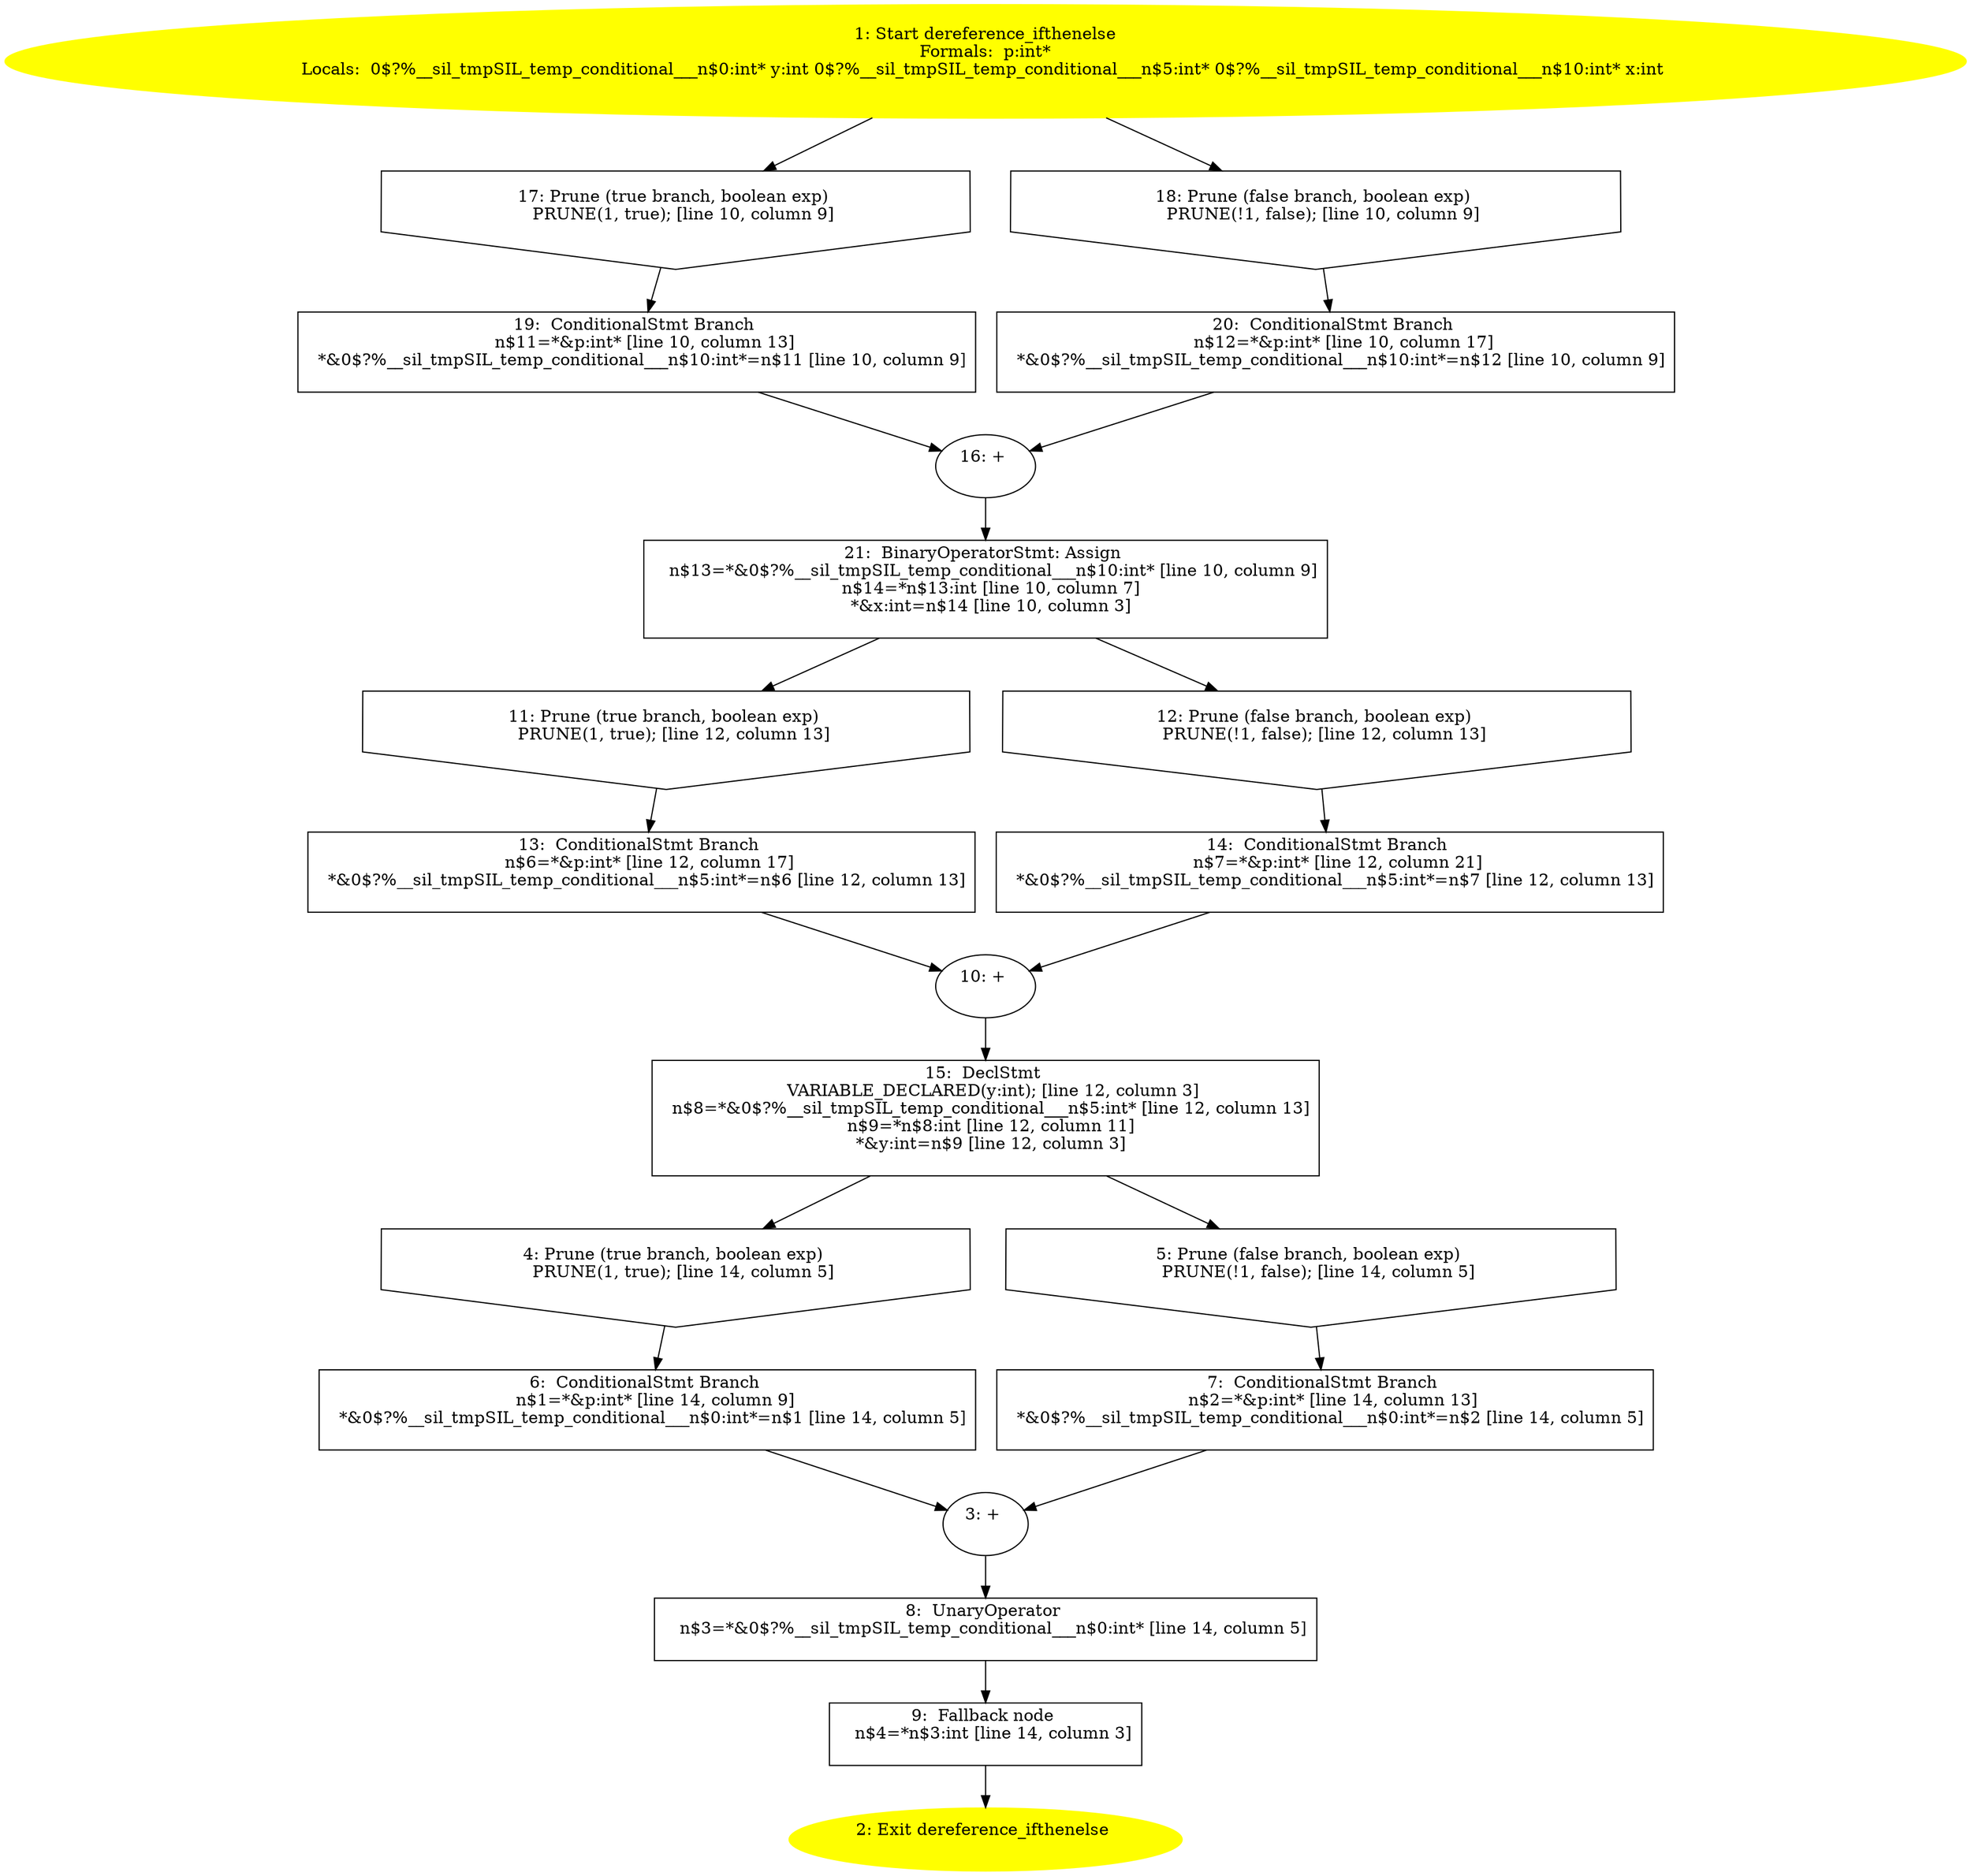 /* @generated */
digraph cfg {
"dereference_ifthenelse.aa3447116ff03cffc729c06c91821cdc_1" [label="1: Start dereference_ifthenelse\nFormals:  p:int*\nLocals:  0$?%__sil_tmpSIL_temp_conditional___n$0:int* y:int 0$?%__sil_tmpSIL_temp_conditional___n$5:int* 0$?%__sil_tmpSIL_temp_conditional___n$10:int* x:int \n  " color=yellow style=filled]
	

	 "dereference_ifthenelse.aa3447116ff03cffc729c06c91821cdc_1" -> "dereference_ifthenelse.aa3447116ff03cffc729c06c91821cdc_17" ;
	 "dereference_ifthenelse.aa3447116ff03cffc729c06c91821cdc_1" -> "dereference_ifthenelse.aa3447116ff03cffc729c06c91821cdc_18" ;
"dereference_ifthenelse.aa3447116ff03cffc729c06c91821cdc_2" [label="2: Exit dereference_ifthenelse \n  " color=yellow style=filled]
	

"dereference_ifthenelse.aa3447116ff03cffc729c06c91821cdc_3" [label="3: + \n  " ]
	

	 "dereference_ifthenelse.aa3447116ff03cffc729c06c91821cdc_3" -> "dereference_ifthenelse.aa3447116ff03cffc729c06c91821cdc_8" ;
"dereference_ifthenelse.aa3447116ff03cffc729c06c91821cdc_4" [label="4: Prune (true branch, boolean exp) \n   PRUNE(1, true); [line 14, column 5]\n " shape="invhouse"]
	

	 "dereference_ifthenelse.aa3447116ff03cffc729c06c91821cdc_4" -> "dereference_ifthenelse.aa3447116ff03cffc729c06c91821cdc_6" ;
"dereference_ifthenelse.aa3447116ff03cffc729c06c91821cdc_5" [label="5: Prune (false branch, boolean exp) \n   PRUNE(!1, false); [line 14, column 5]\n " shape="invhouse"]
	

	 "dereference_ifthenelse.aa3447116ff03cffc729c06c91821cdc_5" -> "dereference_ifthenelse.aa3447116ff03cffc729c06c91821cdc_7" ;
"dereference_ifthenelse.aa3447116ff03cffc729c06c91821cdc_6" [label="6:  ConditionalStmt Branch \n   n$1=*&p:int* [line 14, column 9]\n  *&0$?%__sil_tmpSIL_temp_conditional___n$0:int*=n$1 [line 14, column 5]\n " shape="box"]
	

	 "dereference_ifthenelse.aa3447116ff03cffc729c06c91821cdc_6" -> "dereference_ifthenelse.aa3447116ff03cffc729c06c91821cdc_3" ;
"dereference_ifthenelse.aa3447116ff03cffc729c06c91821cdc_7" [label="7:  ConditionalStmt Branch \n   n$2=*&p:int* [line 14, column 13]\n  *&0$?%__sil_tmpSIL_temp_conditional___n$0:int*=n$2 [line 14, column 5]\n " shape="box"]
	

	 "dereference_ifthenelse.aa3447116ff03cffc729c06c91821cdc_7" -> "dereference_ifthenelse.aa3447116ff03cffc729c06c91821cdc_3" ;
"dereference_ifthenelse.aa3447116ff03cffc729c06c91821cdc_8" [label="8:  UnaryOperator \n   n$3=*&0$?%__sil_tmpSIL_temp_conditional___n$0:int* [line 14, column 5]\n " shape="box"]
	

	 "dereference_ifthenelse.aa3447116ff03cffc729c06c91821cdc_8" -> "dereference_ifthenelse.aa3447116ff03cffc729c06c91821cdc_9" ;
"dereference_ifthenelse.aa3447116ff03cffc729c06c91821cdc_9" [label="9:  Fallback node \n   n$4=*n$3:int [line 14, column 3]\n " shape="box"]
	

	 "dereference_ifthenelse.aa3447116ff03cffc729c06c91821cdc_9" -> "dereference_ifthenelse.aa3447116ff03cffc729c06c91821cdc_2" ;
"dereference_ifthenelse.aa3447116ff03cffc729c06c91821cdc_10" [label="10: + \n  " ]
	

	 "dereference_ifthenelse.aa3447116ff03cffc729c06c91821cdc_10" -> "dereference_ifthenelse.aa3447116ff03cffc729c06c91821cdc_15" ;
"dereference_ifthenelse.aa3447116ff03cffc729c06c91821cdc_11" [label="11: Prune (true branch, boolean exp) \n   PRUNE(1, true); [line 12, column 13]\n " shape="invhouse"]
	

	 "dereference_ifthenelse.aa3447116ff03cffc729c06c91821cdc_11" -> "dereference_ifthenelse.aa3447116ff03cffc729c06c91821cdc_13" ;
"dereference_ifthenelse.aa3447116ff03cffc729c06c91821cdc_12" [label="12: Prune (false branch, boolean exp) \n   PRUNE(!1, false); [line 12, column 13]\n " shape="invhouse"]
	

	 "dereference_ifthenelse.aa3447116ff03cffc729c06c91821cdc_12" -> "dereference_ifthenelse.aa3447116ff03cffc729c06c91821cdc_14" ;
"dereference_ifthenelse.aa3447116ff03cffc729c06c91821cdc_13" [label="13:  ConditionalStmt Branch \n   n$6=*&p:int* [line 12, column 17]\n  *&0$?%__sil_tmpSIL_temp_conditional___n$5:int*=n$6 [line 12, column 13]\n " shape="box"]
	

	 "dereference_ifthenelse.aa3447116ff03cffc729c06c91821cdc_13" -> "dereference_ifthenelse.aa3447116ff03cffc729c06c91821cdc_10" ;
"dereference_ifthenelse.aa3447116ff03cffc729c06c91821cdc_14" [label="14:  ConditionalStmt Branch \n   n$7=*&p:int* [line 12, column 21]\n  *&0$?%__sil_tmpSIL_temp_conditional___n$5:int*=n$7 [line 12, column 13]\n " shape="box"]
	

	 "dereference_ifthenelse.aa3447116ff03cffc729c06c91821cdc_14" -> "dereference_ifthenelse.aa3447116ff03cffc729c06c91821cdc_10" ;
"dereference_ifthenelse.aa3447116ff03cffc729c06c91821cdc_15" [label="15:  DeclStmt \n   VARIABLE_DECLARED(y:int); [line 12, column 3]\n  n$8=*&0$?%__sil_tmpSIL_temp_conditional___n$5:int* [line 12, column 13]\n  n$9=*n$8:int [line 12, column 11]\n  *&y:int=n$9 [line 12, column 3]\n " shape="box"]
	

	 "dereference_ifthenelse.aa3447116ff03cffc729c06c91821cdc_15" -> "dereference_ifthenelse.aa3447116ff03cffc729c06c91821cdc_4" ;
	 "dereference_ifthenelse.aa3447116ff03cffc729c06c91821cdc_15" -> "dereference_ifthenelse.aa3447116ff03cffc729c06c91821cdc_5" ;
"dereference_ifthenelse.aa3447116ff03cffc729c06c91821cdc_16" [label="16: + \n  " ]
	

	 "dereference_ifthenelse.aa3447116ff03cffc729c06c91821cdc_16" -> "dereference_ifthenelse.aa3447116ff03cffc729c06c91821cdc_21" ;
"dereference_ifthenelse.aa3447116ff03cffc729c06c91821cdc_17" [label="17: Prune (true branch, boolean exp) \n   PRUNE(1, true); [line 10, column 9]\n " shape="invhouse"]
	

	 "dereference_ifthenelse.aa3447116ff03cffc729c06c91821cdc_17" -> "dereference_ifthenelse.aa3447116ff03cffc729c06c91821cdc_19" ;
"dereference_ifthenelse.aa3447116ff03cffc729c06c91821cdc_18" [label="18: Prune (false branch, boolean exp) \n   PRUNE(!1, false); [line 10, column 9]\n " shape="invhouse"]
	

	 "dereference_ifthenelse.aa3447116ff03cffc729c06c91821cdc_18" -> "dereference_ifthenelse.aa3447116ff03cffc729c06c91821cdc_20" ;
"dereference_ifthenelse.aa3447116ff03cffc729c06c91821cdc_19" [label="19:  ConditionalStmt Branch \n   n$11=*&p:int* [line 10, column 13]\n  *&0$?%__sil_tmpSIL_temp_conditional___n$10:int*=n$11 [line 10, column 9]\n " shape="box"]
	

	 "dereference_ifthenelse.aa3447116ff03cffc729c06c91821cdc_19" -> "dereference_ifthenelse.aa3447116ff03cffc729c06c91821cdc_16" ;
"dereference_ifthenelse.aa3447116ff03cffc729c06c91821cdc_20" [label="20:  ConditionalStmt Branch \n   n$12=*&p:int* [line 10, column 17]\n  *&0$?%__sil_tmpSIL_temp_conditional___n$10:int*=n$12 [line 10, column 9]\n " shape="box"]
	

	 "dereference_ifthenelse.aa3447116ff03cffc729c06c91821cdc_20" -> "dereference_ifthenelse.aa3447116ff03cffc729c06c91821cdc_16" ;
"dereference_ifthenelse.aa3447116ff03cffc729c06c91821cdc_21" [label="21:  BinaryOperatorStmt: Assign \n   n$13=*&0$?%__sil_tmpSIL_temp_conditional___n$10:int* [line 10, column 9]\n  n$14=*n$13:int [line 10, column 7]\n  *&x:int=n$14 [line 10, column 3]\n " shape="box"]
	

	 "dereference_ifthenelse.aa3447116ff03cffc729c06c91821cdc_21" -> "dereference_ifthenelse.aa3447116ff03cffc729c06c91821cdc_11" ;
	 "dereference_ifthenelse.aa3447116ff03cffc729c06c91821cdc_21" -> "dereference_ifthenelse.aa3447116ff03cffc729c06c91821cdc_12" ;
}
